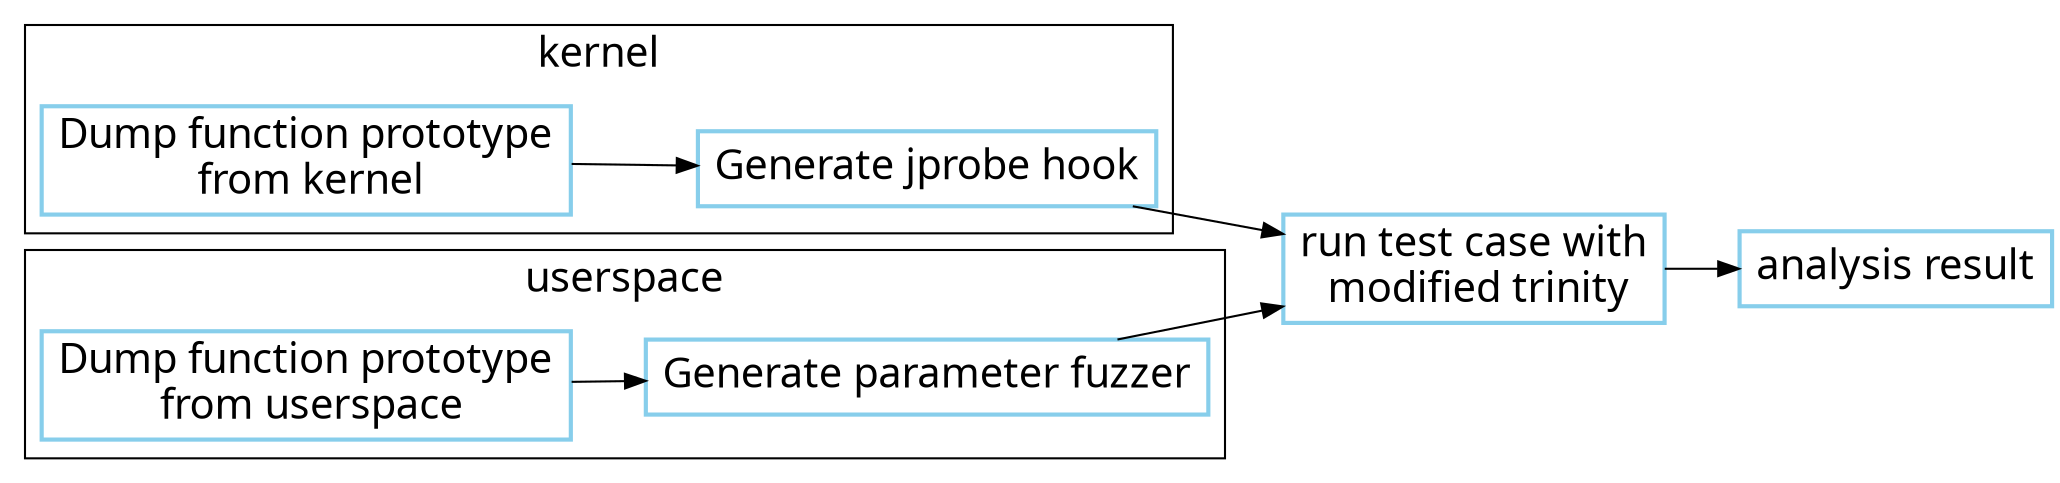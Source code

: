 //dot -Tjpeg a.dot -o a.jpeg

digraph syscall_unit_test{
    rankdir = LR;
//    rankdir = TB;
    fontname = "Microsoft YaHei";
    fontsize = 20;

    node [ fontname = "Microsoft YaHei", fontsize = 20, shape = "record", color="skyblue", style="bold"];
    edge [ fontname = "Microsoft YaHei", fontsize = 20 ];

    subgraph cluster__kernel {
        label = "kernel";
        dump_function_prototype_from_kernel [ label = "Dump function prototype\n from kernel"];
        generate_jprobe_hook [ label = "Generate jprobe hook" ];

    }

    subgraph cluster__userspace {
        label = "userspace";
        dump_function_prototype_from_userspace [ label = "Dump function prototype\n from userspace"];
        generate_parameter_fuzzer [ label = "Generate parameter fuzzer"];
    }

    run_test_case_with_modified_trinity [ label = "run test case with\n modified trinity"];
    analysis_result [ label = "analysis result" ];

    dump_function_prototype_from_kernel -> generate_jprobe_hook -> run_test_case_with_modified_trinity;
    dump_function_prototype_from_userspace -> generate_parameter_fuzzer -> run_test_case_with_modified_trinity;

    run_test_case_with_modified_trinity -> analysis_result;
}

